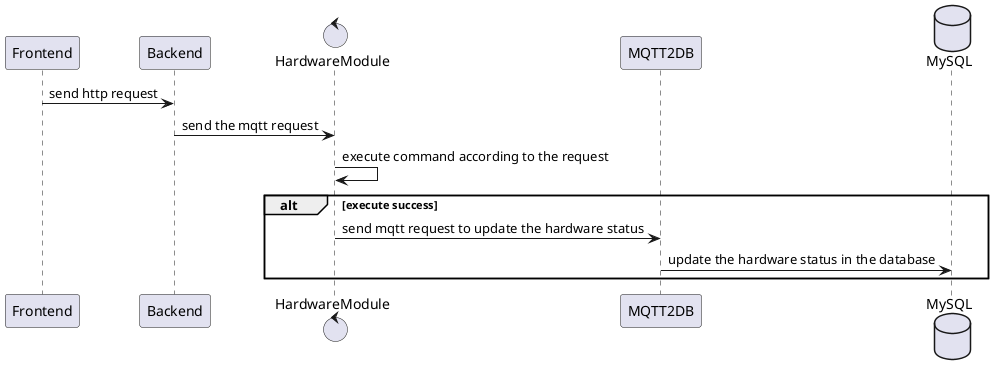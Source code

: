 @startuml

participant Frontend
participant Backend
control HardwareModule
participant MQTT2DB
database MySQL

Frontend -> Backend: send http request

Backend -> HardwareModule: send the mqtt request

HardwareModule -> HardwareModule: execute command according to the request

alt execute success
    HardwareModule -> MQTT2DB: send mqtt request to update the hardware status
    MQTT2DB -> MySQL: update the hardware status in the database
end

@enduml